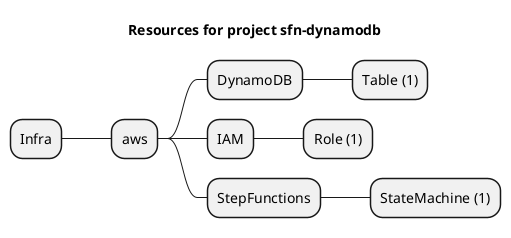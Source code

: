 @startmindmap
title Resources for project sfn-dynamodb
skinparam monochrome true
+ Infra
++ aws
+++ DynamoDB
++++ Table (1)
+++ IAM
++++ Role (1)
+++ StepFunctions
++++ StateMachine (1)
@endmindmap